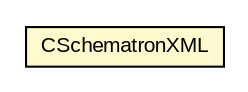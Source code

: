 #!/usr/local/bin/dot
#
# Class diagram 
# Generated by UMLGraph version 5.1 (http://www.umlgraph.org/)
#

digraph G {
	edge [fontname="arial",fontsize=10,labelfontname="arial",labelfontsize=10];
	node [fontname="arial",fontsize=10,shape=plaintext];
	nodesep=0.25;
	ranksep=0.5;
	// com.helger.schematron.CSchematronXML
	c2592 [label=<<table title="com.helger.schematron.CSchematronXML" border="0" cellborder="1" cellspacing="0" cellpadding="2" port="p" bgcolor="lemonChiffon" href="./CSchematronXML.html">
		<tr><td><table border="0" cellspacing="0" cellpadding="1">
<tr><td align="center" balign="center"> CSchematronXML </td></tr>
		</table></td></tr>
		</table>>, fontname="arial", fontcolor="black", fontsize=10.0];
}

